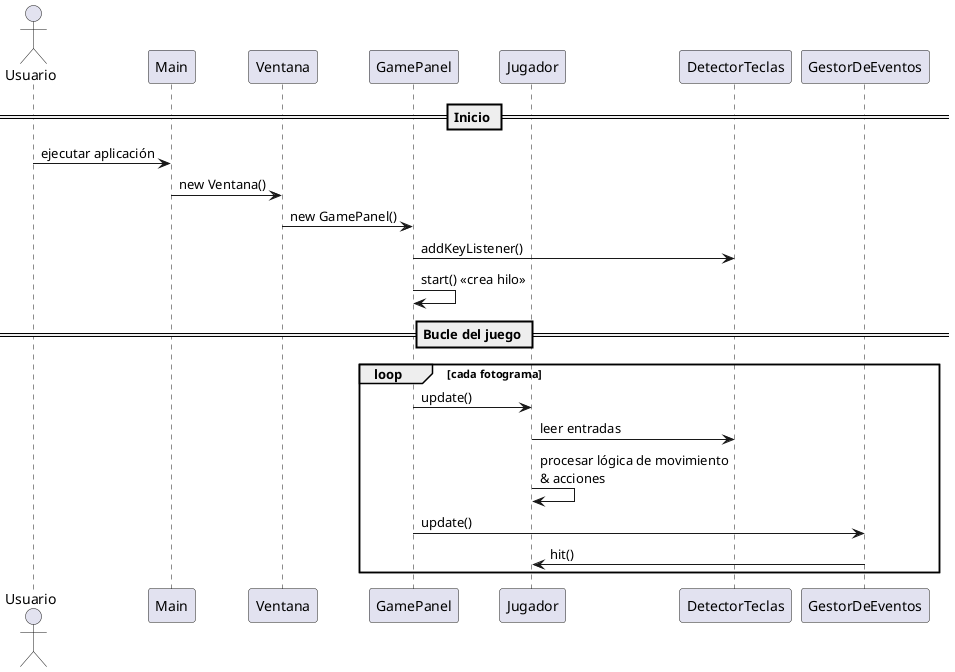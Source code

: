 @startuml
actor Usuario

participant Main
participant Ventana
participant GamePanel
participant Jugador
participant DetectorTeclas
participant GestorDeEventos

== Inicio ==
Usuario -> Main: ejecutar aplicación
Main -> Ventana: new Ventana()
Ventana -> GamePanel: new GamePanel()
GamePanel -> DetectorTeclas: addKeyListener()
GamePanel -> GamePanel: start() «crea hilo»

== Bucle del juego ==
loop cada fotograma
    GamePanel -> Jugador: update()
    Jugador -> DetectorTeclas: leer entradas
    Jugador -> Jugador: procesar lógica de movimiento\n& acciones
    GamePanel -> GestorDeEventos: update()
    GestorDeEventos -> Jugador: hit()
end

@enduml

